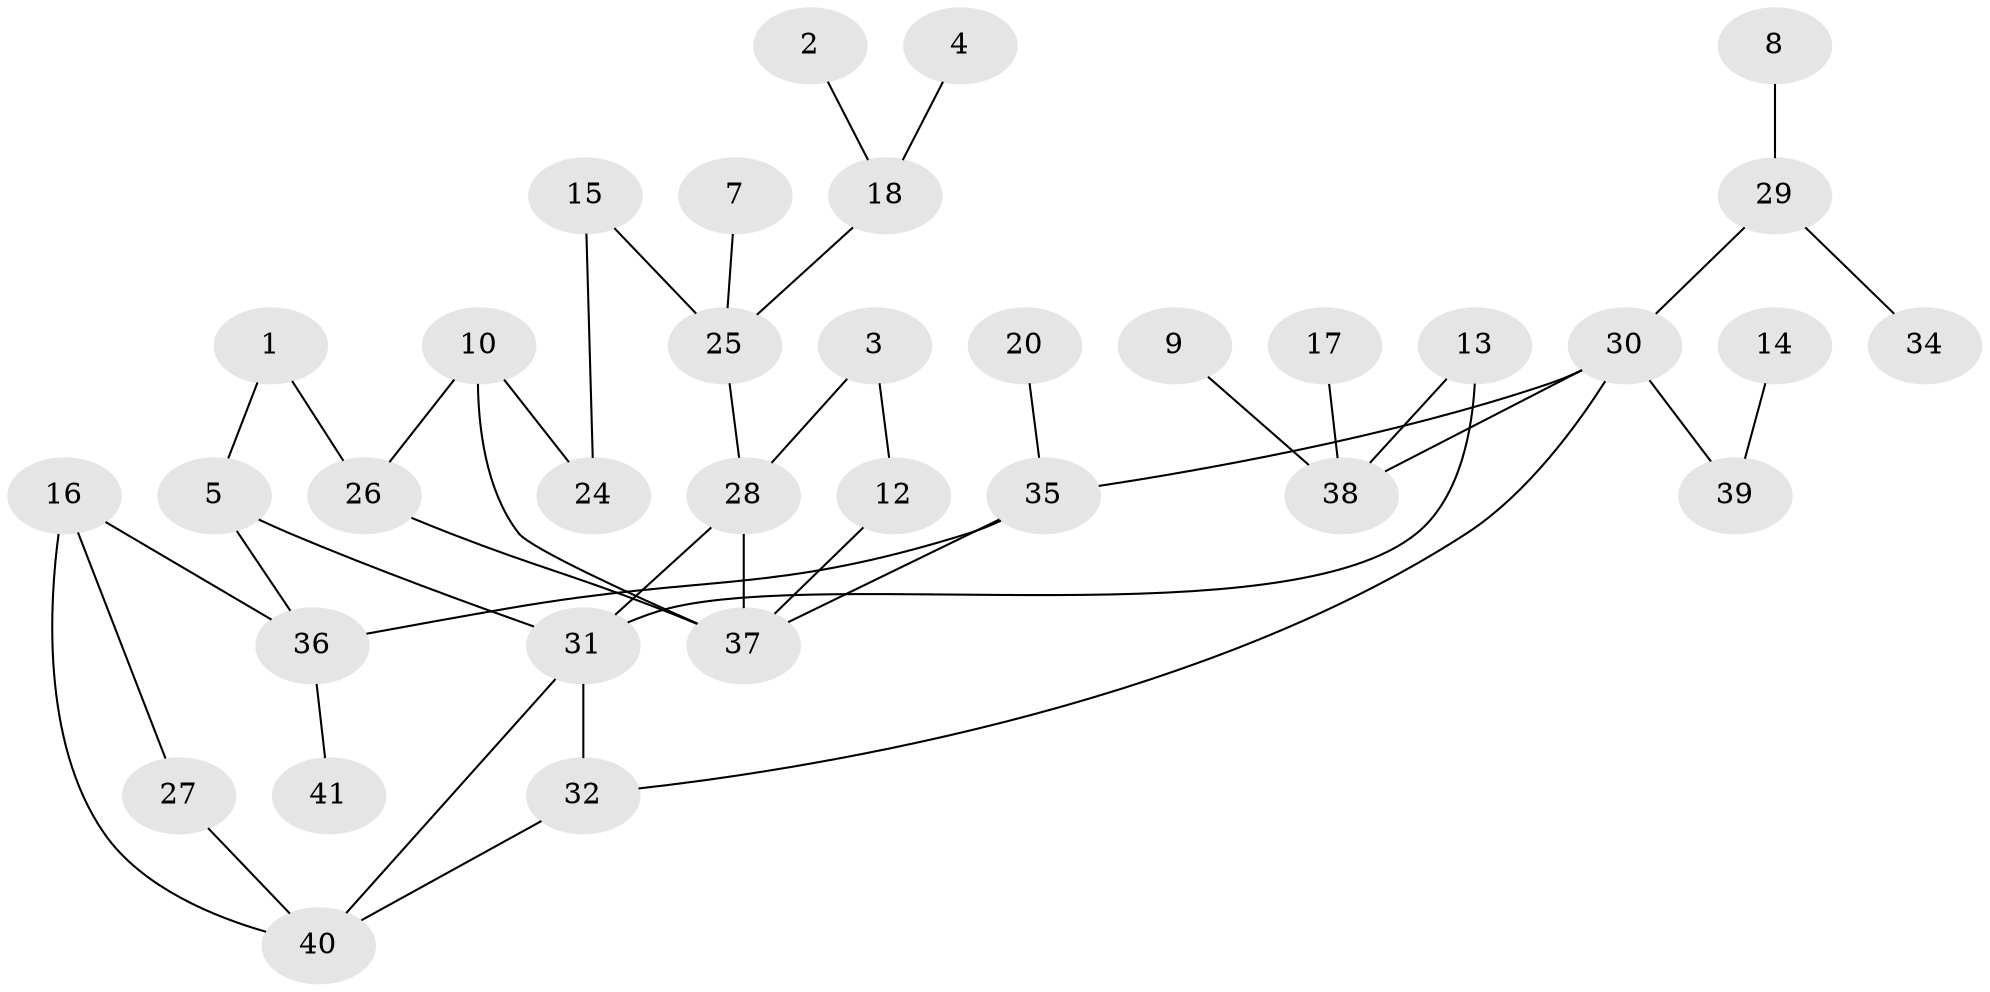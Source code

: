 // original degree distribution, {1: 0.24691358024691357, 4: 0.08641975308641975, 3: 0.2345679012345679, 2: 0.32098765432098764, 6: 0.012345679012345678, 0: 0.08641975308641975, 5: 0.012345679012345678}
// Generated by graph-tools (version 1.1) at 2025/25/03/09/25 03:25:21]
// undirected, 34 vertices, 43 edges
graph export_dot {
graph [start="1"]
  node [color=gray90,style=filled];
  1;
  2;
  3;
  4;
  5;
  7;
  8;
  9;
  10;
  12;
  13;
  14;
  15;
  16;
  17;
  18;
  20;
  24;
  25;
  26;
  27;
  28;
  29;
  30;
  31;
  32;
  34;
  35;
  36;
  37;
  38;
  39;
  40;
  41;
  1 -- 5 [weight=1.0];
  1 -- 26 [weight=1.0];
  2 -- 18 [weight=1.0];
  3 -- 12 [weight=1.0];
  3 -- 28 [weight=1.0];
  4 -- 18 [weight=1.0];
  5 -- 31 [weight=1.0];
  5 -- 36 [weight=1.0];
  7 -- 25 [weight=1.0];
  8 -- 29 [weight=1.0];
  9 -- 38 [weight=1.0];
  10 -- 24 [weight=1.0];
  10 -- 26 [weight=1.0];
  10 -- 37 [weight=1.0];
  12 -- 37 [weight=1.0];
  13 -- 31 [weight=1.0];
  13 -- 38 [weight=1.0];
  14 -- 39 [weight=1.0];
  15 -- 24 [weight=1.0];
  15 -- 25 [weight=1.0];
  16 -- 27 [weight=1.0];
  16 -- 36 [weight=1.0];
  16 -- 40 [weight=1.0];
  17 -- 38 [weight=1.0];
  18 -- 25 [weight=1.0];
  20 -- 35 [weight=1.0];
  25 -- 28 [weight=1.0];
  26 -- 37 [weight=1.0];
  27 -- 40 [weight=1.0];
  28 -- 31 [weight=1.0];
  28 -- 37 [weight=1.0];
  29 -- 30 [weight=1.0];
  29 -- 34 [weight=1.0];
  30 -- 32 [weight=1.0];
  30 -- 35 [weight=1.0];
  30 -- 38 [weight=1.0];
  30 -- 39 [weight=1.0];
  31 -- 32 [weight=1.0];
  31 -- 40 [weight=1.0];
  32 -- 40 [weight=1.0];
  35 -- 36 [weight=1.0];
  35 -- 37 [weight=1.0];
  36 -- 41 [weight=1.0];
}
